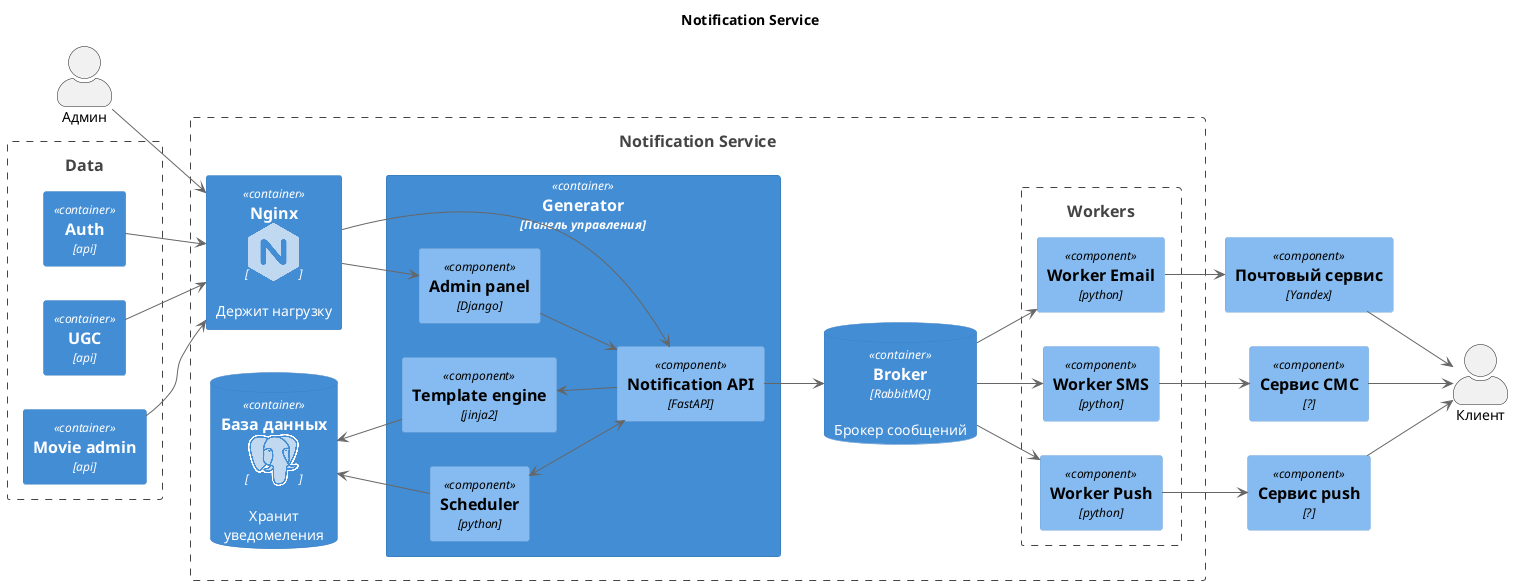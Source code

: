 @startuml
!include <logos/postgresql.puml>
!include <logos/python.puml>
!include <logos/nginx.puml>

!include <c4/C4_Component.puml>

title Notification Service

LAYOUT_LANDSCAPE()


actor Клиент as Client
actor Админ as Admin

Boundary(sources, "Data"){
    Container(auth_ns, "Auth", "api")
    Container(ugc_ns, "UGC", "api")
    Container(movies_admin, "Movie admin", 'api')
    }

Component(mail, "Почтовый сервис", "Yandex")
Component(sms, "Сервис СМС", "?")
Component(push, "Сервис push", "?")

Boundary(notification, "Notification Service") {
    Container(nginx_ns, "Nginx", "<$nginx>", "Держит нагрузку")

    Container(api_ns, "Generator", "Панель управления"){
       Component(api, "Notification API", "FastAPI")
       Component(admin_ns, "Admin panel", "Django")
       Component(template, "Template engine", "jinja2")
       Component(scheduler, "Scheduler", "python")
    }

    ContainerDb(broker, "Broker", "RabbitMQ", "Брокер сообщений")
    ContainerDb(postgresql_ns, "База данных", "<$postgresql>", "Хранит\nуведомеления" )

    Boundary(workers, "Workers") {
        Component(worker_em_ns, "Worker Email", "python")
        Component(worker_sms_ns, "Worker SMS", "python")
        Component(worker_push_ns, "Worker Push", "python")
    }

    Admin --> nginx_ns
    nginx_ns --> api
    nginx_ns --> admin_ns

    postgresql_ns <-- scheduler
    postgresql_ns <-- template

    scheduler <--> api
    admin_ns --> api
    template <-- api

    broker --> worker_em_ns
    broker --> worker_sms_ns
    broker --> worker_push_ns
    api --> broker

    worker_em_ns --> mail
    worker_sms_ns --> sms
    worker_push_ns --> push
}

auth_ns --> nginx_ns
ugc_ns --> nginx_ns
movies_admin --> nginx_ns

mail --> Client
sms --> Client
push --> Client

@enduml